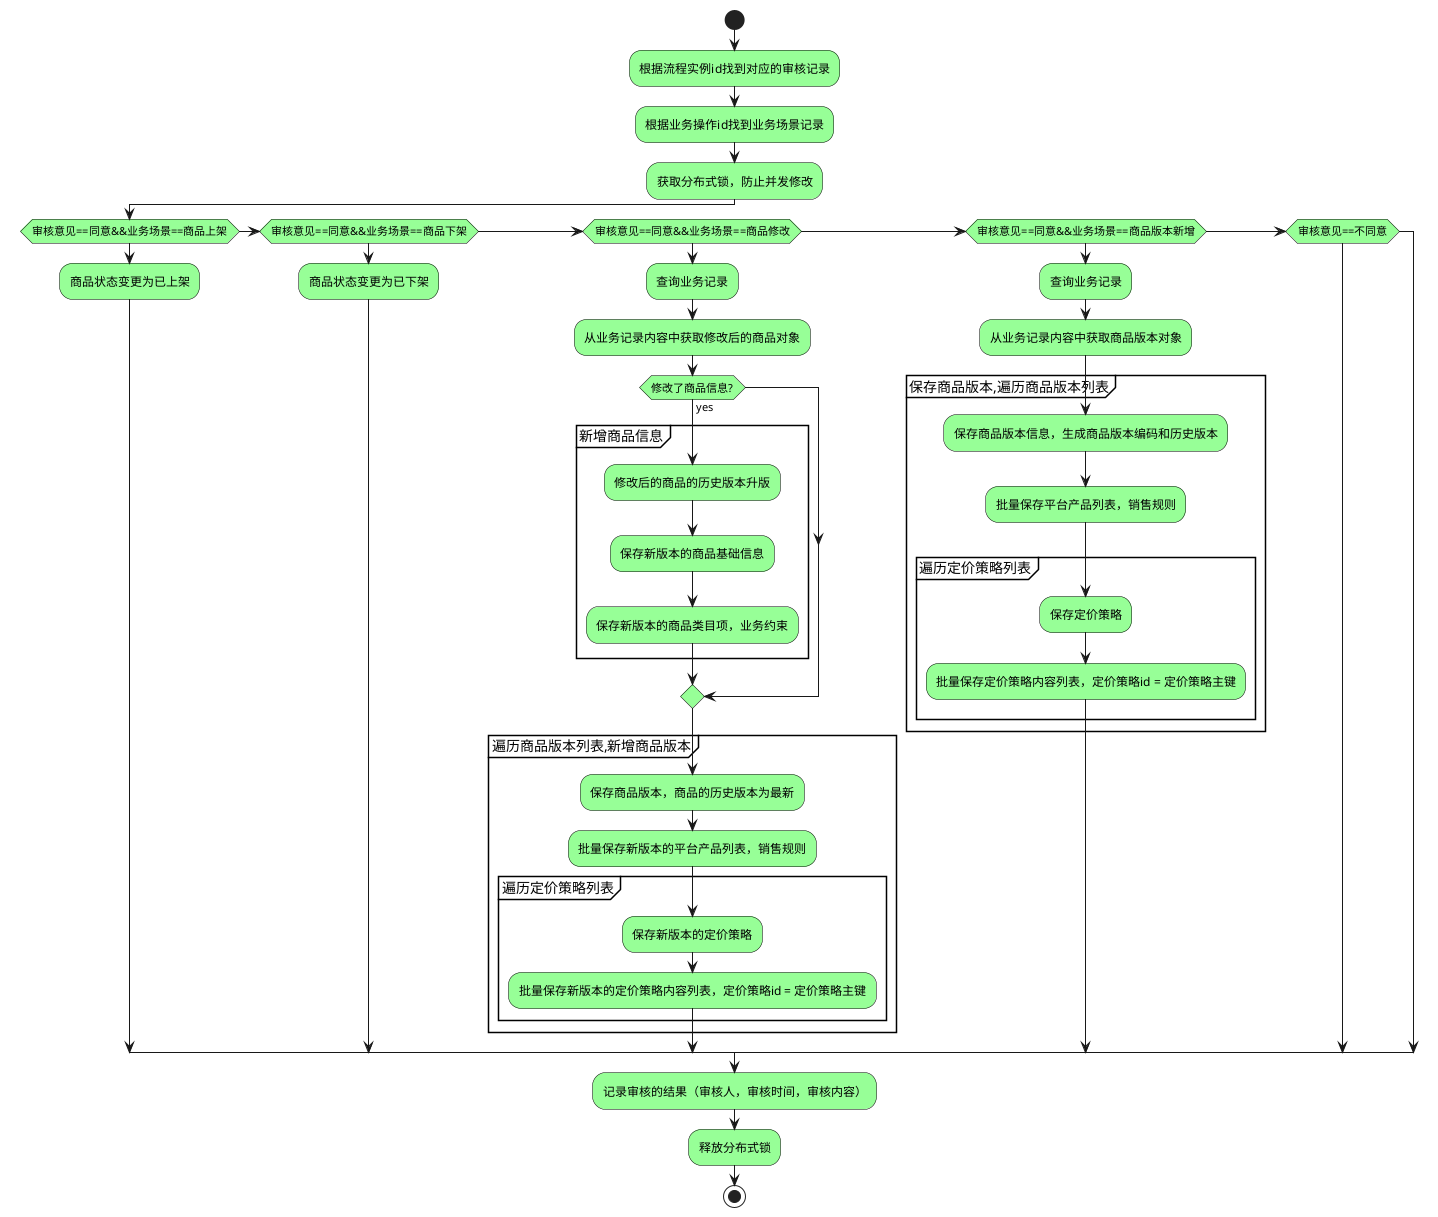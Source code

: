 
@startuml
'https://plantuml.com/activity-diagram-beta
skinparam Activity {
	BorderColor Black
	BackgroundColor PHYSICAL
}


start
:根据流程实例id找到对应的审核记录;
:根据业务操作id找到业务场景记录;
:获取分布式锁，防止并发修改;
if(审核意见==同意&&业务场景==商品上架)
:商品状态变更为已上架;
else if(审核意见==同意&&业务场景==商品下架)
:商品状态变更为已下架;
else if(审核意见==同意&&业务场景==商品修改)
:查询业务记录;
:从业务记录内容中获取修改后的商品对象;
if(修改了商品信息?) then(yes)
partition 新增商品信息 {
:修改后的商品的历史版本升版;
:保存新版本的商品基础信息;
:保存新版本的商品类目项，业务约束;
}
else()
endif
partition 遍历商品版本列表,新增商品版本 {
:保存商品版本，商品的历史版本为最新;
:批量保存新版本的平台产品列表，销售规则;
partition 遍历定价策略列表 {
:保存新版本的定价策略;
:批量保存新版本的定价策略内容列表，定价策略id = 定价策略主键;
}
}
else if(审核意见==同意&&业务场景==商品版本新增)
:查询业务记录;
:从业务记录内容中获取商品版本对象;
partition 保存商品版本,遍历商品版本列表 {
:保存商品版本信息，生成商品版本编码和历史版本;
:批量保存平台产品列表，销售规则;
partition 遍历定价策略列表 {
:保存定价策略;
:批量保存定价策略内容列表，定价策略id = 定价策略主键;
}
}
else if(审核意见==不同意)
endif
:记录审核的结果（审核人，审核时间，审核内容）;
:释放分布式锁;

stop

@enduml

